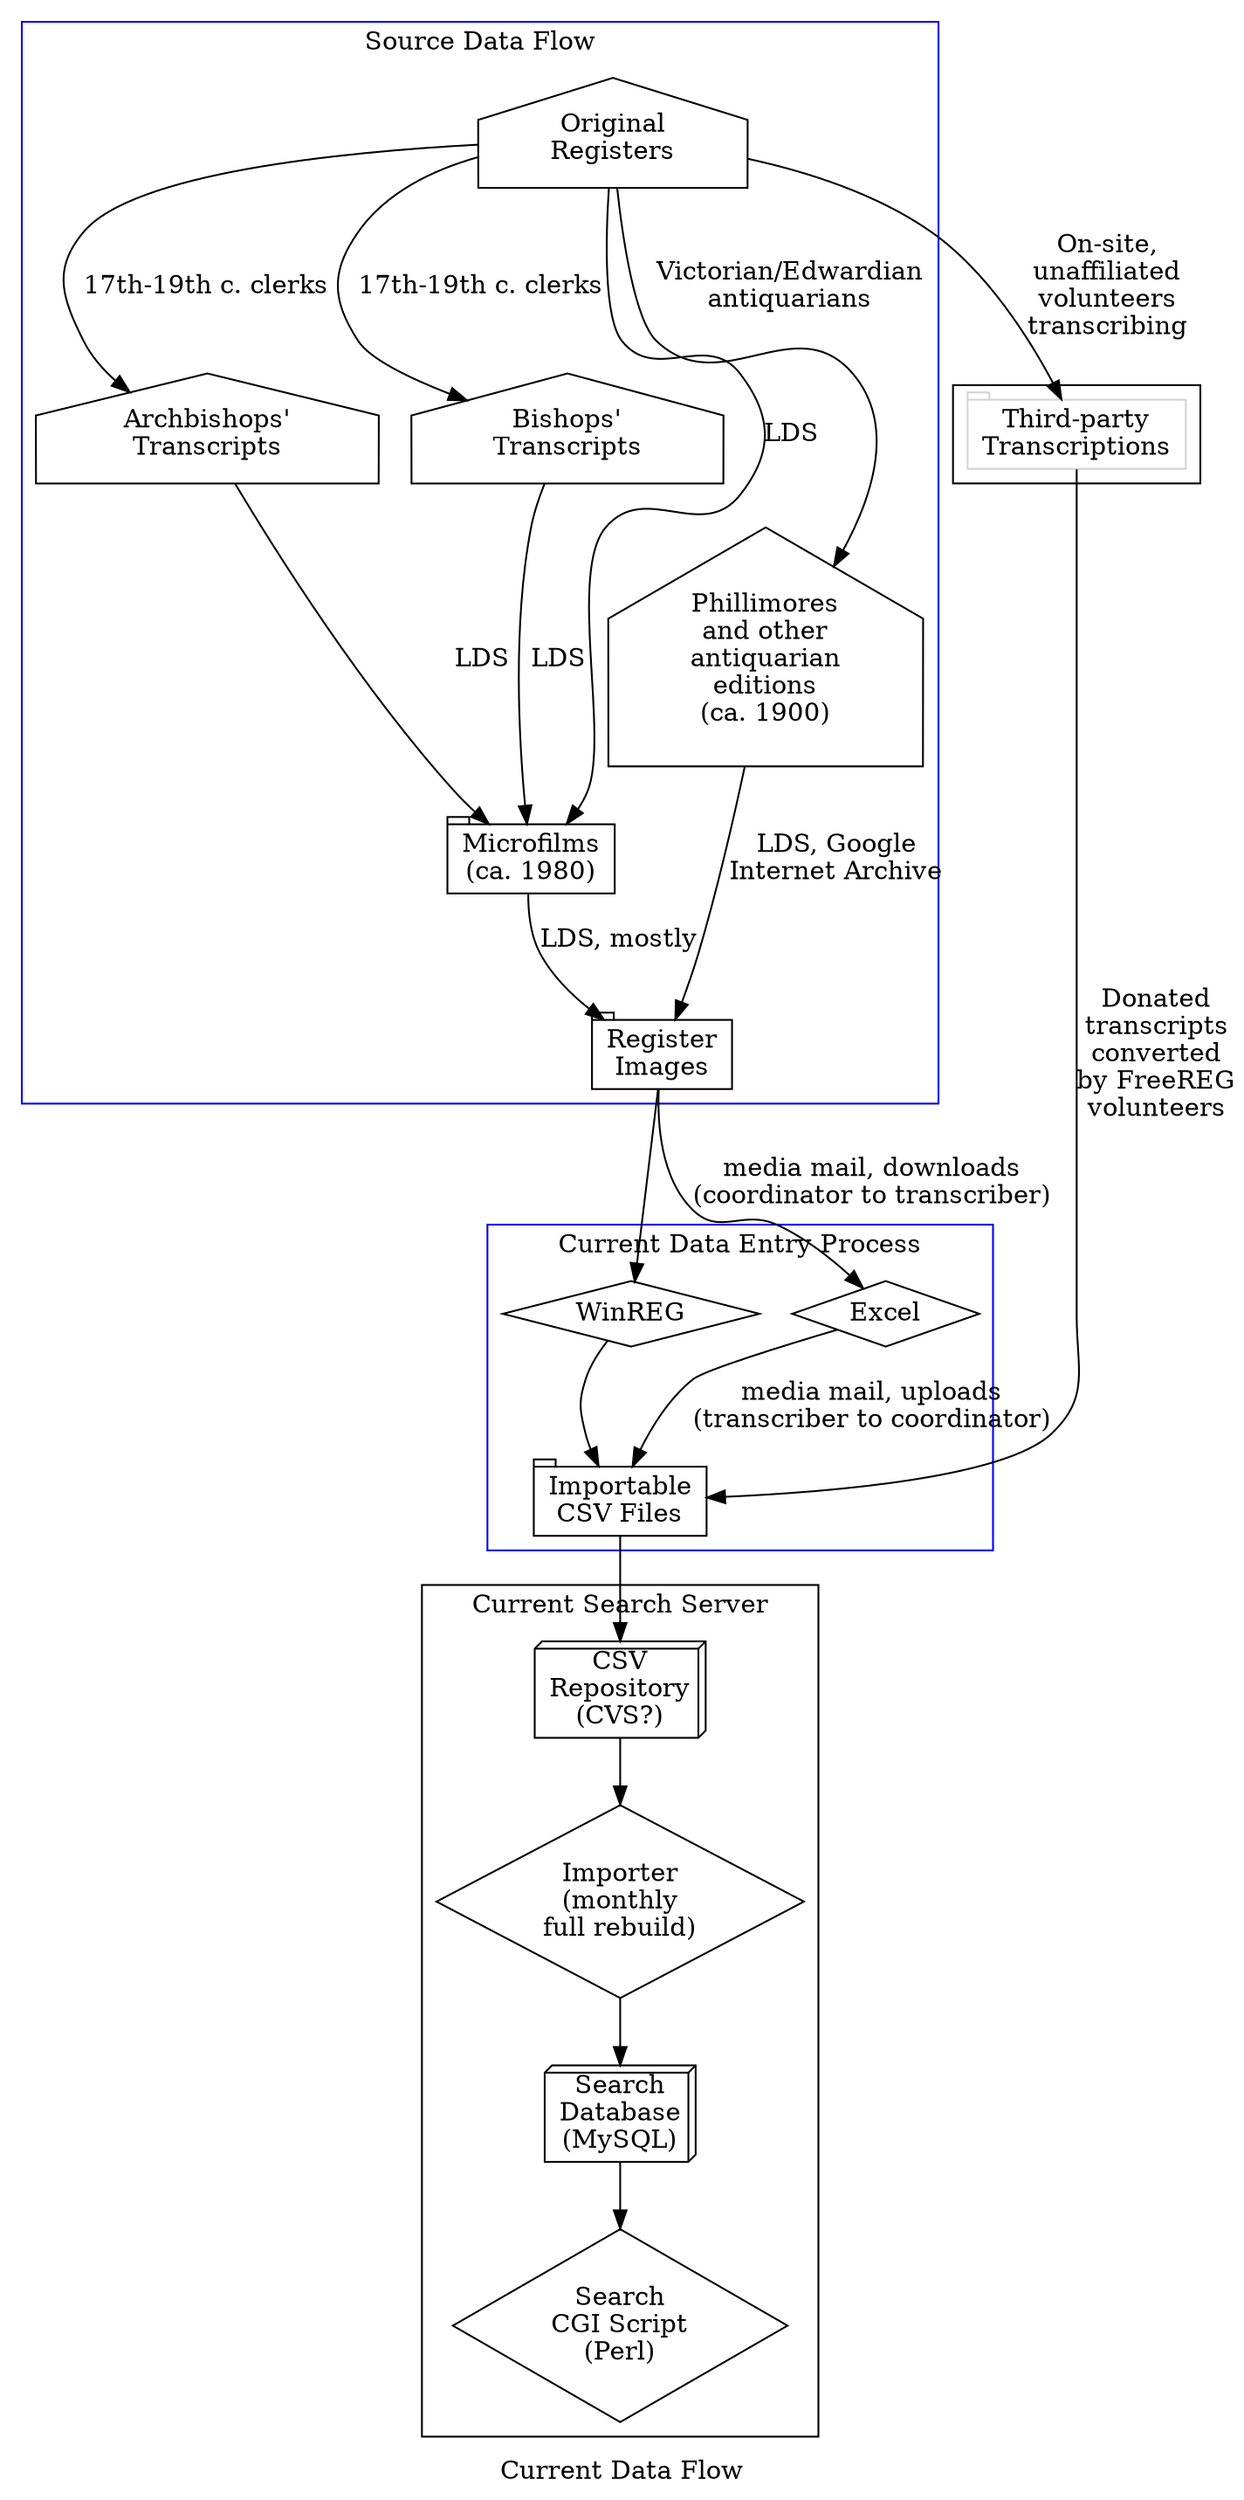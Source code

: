 digraph G {
	label="Current Data Flow"


#	rankdir="LR";
	subgraph cluster_2 {
#		style=filled;
		color=blue;
#		node [style=filled,color=white];

		registers [label="Original\nRegisters",shape="house"];
		bt_registers [label="Bishops'\nTranscripts",shape="house"];
		at_registers [label="Archbishops'\nTranscripts",shape="house"];
		phillimores [label="Phillimores\nand other\nantiquarian\neditions\n(ca. 1900)",shape="house"];
		registers->phillimores [label="Victorian/Edwardian\nantiquarians"];		
		registers->bt_registers [label="17th-19th c. clerks"];		
		registers->at_registers [label="17th-19th c. clerks"];		
		microfilms [label="Microfilms\n(ca. 1980)",shape="tab"];
		images [label="Register\nImages",shape="tab"];
		microfilms->images [label="LDS, mostly"];
		phillimores->images[label="LDS, Google\nInternet Archive"];
		bt_registers->microfilms [label="LDS"];
		at_registers->microfilms [label="LDS"];
		registers->microfilms [label="LDS"];
		label="Source Data Flow";
	}

	subgraph cluster_3 {
		externaltranscripts [label="Third-party\nTranscriptions",shape="tab",color=lightgrey];
		registers->externaltranscripts [label="On-site,\nunaffiliated\nvolunteers\ntranscribing"];
		label="";
	}

	subgraph cluster_1 {
		color=blue;
		
		winreg [label="WinREG",shape="diamond"];
		excel [label="Excel",shape="diamond"];
		images -> winreg;
		images -> excel [label="media mail, downloads\n(coordinator to transcriber)"];
		csvs [label="Importable\nCSV Files",shape="tab"];
		winreg -> csvs;
		excel -> csvs [label="media mail, uploads\n(transcriber to coordinator)"];
		externaltranscripts -> csvs [label="Donated\ntranscripts\nconverted\nby FreeREG\nvolunteers"];

		label="Current Data Entry Process";
	}
	


	subgraph cluster_0 {
#		color=blue
		csvrepository [label="CSV\nRepository\n(CVS?)",shape="box3d"];
		importer [label="Importer\n(monthly\nfull rebuild)",shape="diamond"];
		database [label="Search\nDatabase\n(MySQL)",shape="box3d"];
		search [label="Search\nCGI Script\n(Perl)",shape="diamond"];
		csvrepository -> importer;
		importer -> database;
		database -> search;
		label="Current Search Server";
	}

	csvs -> csvrepository;

}

